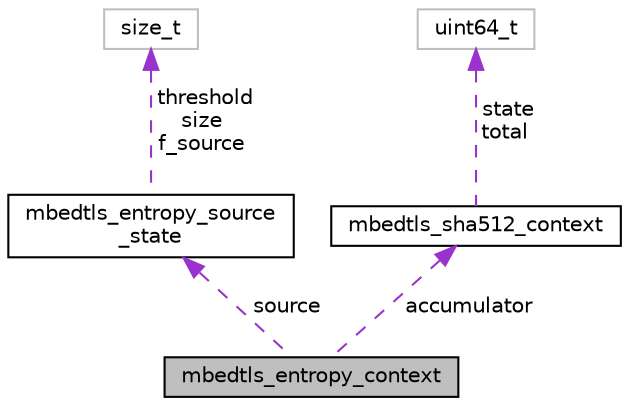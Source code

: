digraph "mbedtls_entropy_context"
{
  edge [fontname="Helvetica",fontsize="10",labelfontname="Helvetica",labelfontsize="10"];
  node [fontname="Helvetica",fontsize="10",shape=record];
  Node1 [label="mbedtls_entropy_context",height=0.2,width=0.4,color="black", fillcolor="grey75", style="filled", fontcolor="black"];
  Node2 -> Node1 [dir="back",color="darkorchid3",fontsize="10",style="dashed",label=" source" ,fontname="Helvetica"];
  Node2 [label="mbedtls_entropy_source\l_state",height=0.2,width=0.4,color="black", fillcolor="white", style="filled",URL="$structmbedtls__entropy__source__state.html",tooltip="Entropy source state. "];
  Node3 -> Node2 [dir="back",color="darkorchid3",fontsize="10",style="dashed",label=" threshold\nsize\nf_source" ,fontname="Helvetica"];
  Node3 [label="size_t",height=0.2,width=0.4,color="grey75", fillcolor="white", style="filled"];
  Node4 -> Node1 [dir="back",color="darkorchid3",fontsize="10",style="dashed",label=" accumulator" ,fontname="Helvetica"];
  Node4 [label="mbedtls_sha512_context",height=0.2,width=0.4,color="black", fillcolor="white", style="filled",URL="$structmbedtls__sha512__context.html",tooltip="SHA-512 context structure. "];
  Node5 -> Node4 [dir="back",color="darkorchid3",fontsize="10",style="dashed",label=" state\ntotal" ,fontname="Helvetica"];
  Node5 [label="uint64_t",height=0.2,width=0.4,color="grey75", fillcolor="white", style="filled"];
}
